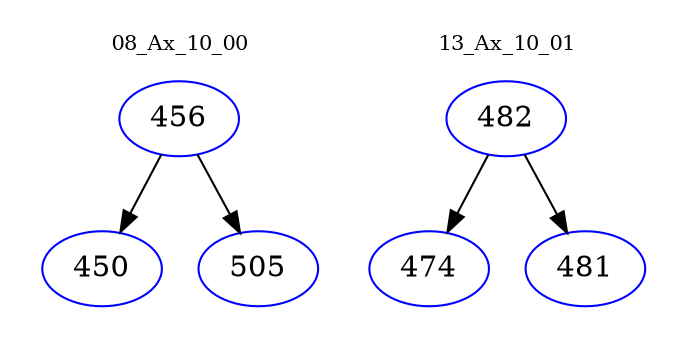 digraph{
subgraph cluster_0 {
color = white
label = "08_Ax_10_00";
fontsize=10;
T0_456 [label="456", color="blue"]
T0_456 -> T0_450 [color="black"]
T0_450 [label="450", color="blue"]
T0_456 -> T0_505 [color="black"]
T0_505 [label="505", color="blue"]
}
subgraph cluster_1 {
color = white
label = "13_Ax_10_01";
fontsize=10;
T1_482 [label="482", color="blue"]
T1_482 -> T1_474 [color="black"]
T1_474 [label="474", color="blue"]
T1_482 -> T1_481 [color="black"]
T1_481 [label="481", color="blue"]
}
}
